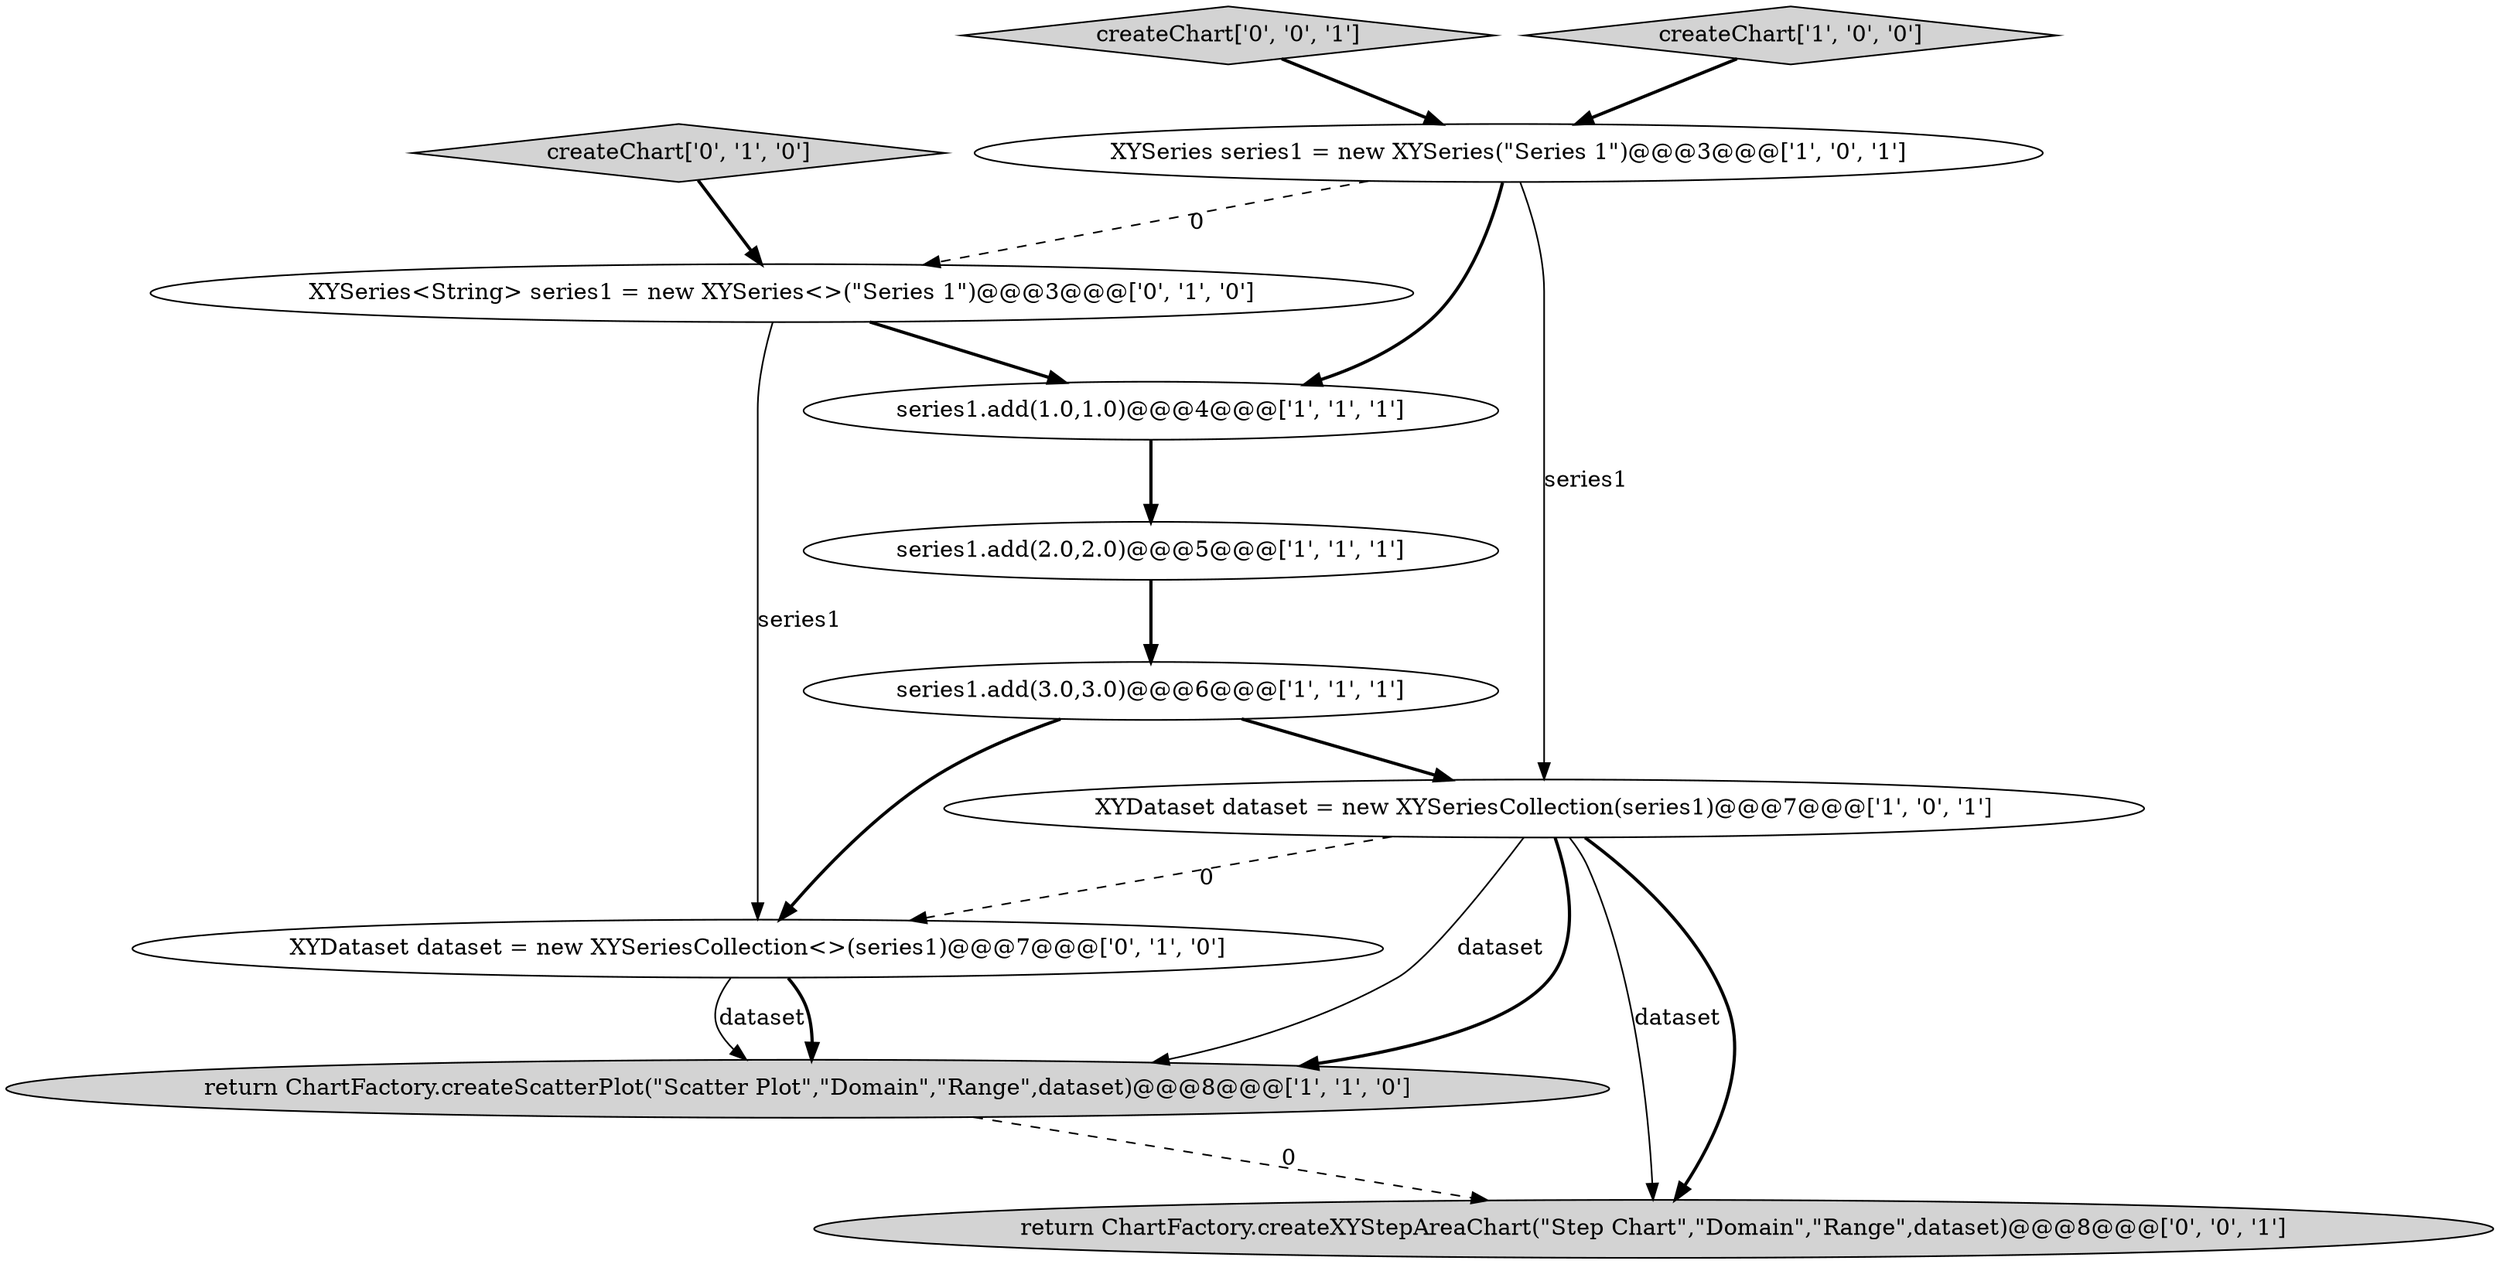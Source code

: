 digraph {
0 [style = filled, label = "XYDataset dataset = new XYSeriesCollection(series1)@@@7@@@['1', '0', '1']", fillcolor = white, shape = ellipse image = "AAA0AAABBB1BBB"];
5 [style = filled, label = "series1.add(2.0,2.0)@@@5@@@['1', '1', '1']", fillcolor = white, shape = ellipse image = "AAA0AAABBB1BBB"];
7 [style = filled, label = "createChart['0', '1', '0']", fillcolor = lightgray, shape = diamond image = "AAA0AAABBB2BBB"];
3 [style = filled, label = "series1.add(1.0,1.0)@@@4@@@['1', '1', '1']", fillcolor = white, shape = ellipse image = "AAA0AAABBB1BBB"];
8 [style = filled, label = "XYSeries<String> series1 = new XYSeries<>(\"Series 1\")@@@3@@@['0', '1', '0']", fillcolor = white, shape = ellipse image = "AAA1AAABBB2BBB"];
1 [style = filled, label = "series1.add(3.0,3.0)@@@6@@@['1', '1', '1']", fillcolor = white, shape = ellipse image = "AAA0AAABBB1BBB"];
4 [style = filled, label = "return ChartFactory.createScatterPlot(\"Scatter Plot\",\"Domain\",\"Range\",dataset)@@@8@@@['1', '1', '0']", fillcolor = lightgray, shape = ellipse image = "AAA0AAABBB1BBB"];
6 [style = filled, label = "XYSeries series1 = new XYSeries(\"Series 1\")@@@3@@@['1', '0', '1']", fillcolor = white, shape = ellipse image = "AAA0AAABBB1BBB"];
11 [style = filled, label = "return ChartFactory.createXYStepAreaChart(\"Step Chart\",\"Domain\",\"Range\",dataset)@@@8@@@['0', '0', '1']", fillcolor = lightgray, shape = ellipse image = "AAA0AAABBB3BBB"];
10 [style = filled, label = "createChart['0', '0', '1']", fillcolor = lightgray, shape = diamond image = "AAA0AAABBB3BBB"];
2 [style = filled, label = "createChart['1', '0', '0']", fillcolor = lightgray, shape = diamond image = "AAA0AAABBB1BBB"];
9 [style = filled, label = "XYDataset dataset = new XYSeriesCollection<>(series1)@@@7@@@['0', '1', '0']", fillcolor = white, shape = ellipse image = "AAA1AAABBB2BBB"];
2->6 [style = bold, label=""];
0->4 [style = solid, label="dataset"];
8->9 [style = solid, label="series1"];
9->4 [style = solid, label="dataset"];
4->11 [style = dashed, label="0"];
7->8 [style = bold, label=""];
0->4 [style = bold, label=""];
1->9 [style = bold, label=""];
10->6 [style = bold, label=""];
6->0 [style = solid, label="series1"];
9->4 [style = bold, label=""];
0->11 [style = solid, label="dataset"];
6->3 [style = bold, label=""];
0->11 [style = bold, label=""];
3->5 [style = bold, label=""];
6->8 [style = dashed, label="0"];
8->3 [style = bold, label=""];
1->0 [style = bold, label=""];
0->9 [style = dashed, label="0"];
5->1 [style = bold, label=""];
}
